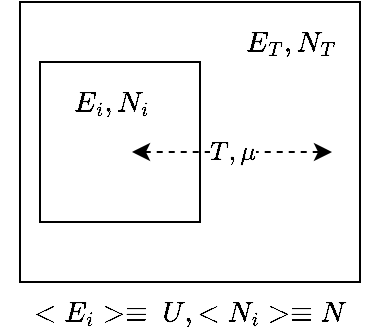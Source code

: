 <mxfile version="15.4.0" type="device"><diagram id="3P01Qw532Bdz4t8tUU-R" name="ページ1"><mxGraphModel dx="369" dy="332" grid="1" gridSize="10" guides="1" tooltips="1" connect="1" arrows="1" fold="1" page="1" pageScale="1" pageWidth="827" pageHeight="1169" math="1" shadow="0"><root><mxCell id="0"/><mxCell id="1" parent="0"/><mxCell id="kiYxxQsl7obKQp8VTWRI-1" value="" style="whiteSpace=wrap;html=1;aspect=fixed;" parent="1" vertex="1"><mxGeometry x="370" y="470" width="80" height="80" as="geometry"/></mxCell><mxCell id="kiYxxQsl7obKQp8VTWRI-2" value="`E_i, N_i`" style="text;html=1;resizable=0;autosize=1;align=center;verticalAlign=middle;points=[];fillColor=none;strokeColor=none;rounded=0;" parent="1" vertex="1"><mxGeometry x="370" y="480" width="70" height="20" as="geometry"/></mxCell><mxCell id="kiYxxQsl7obKQp8VTWRI-3" value="`E_T, N_T`" style="text;html=1;resizable=0;autosize=1;align=center;verticalAlign=middle;points=[];fillColor=none;strokeColor=none;rounded=0;" parent="1" vertex="1"><mxGeometry x="460" y="450" width="70" height="20" as="geometry"/></mxCell><mxCell id="kiYxxQsl7obKQp8VTWRI-10" value="`T, \mu`" style="endArrow=classic;html=1;rounded=0;dashed=1;edgeStyle=orthogonalEdgeStyle;startArrow=classic;startFill=1;" parent="1" edge="1"><mxGeometry relative="1" as="geometry"><mxPoint x="416" y="515" as="sourcePoint"/><mxPoint x="516" y="515" as="targetPoint"/></mxGeometry></mxCell><mxCell id="kiYxxQsl7obKQp8VTWRI-13" value="" style="rounded=0;whiteSpace=wrap;html=1;fillColor=none;" parent="1" vertex="1"><mxGeometry x="360" y="440" width="170" height="140" as="geometry"/></mxCell><mxCell id="BHZJqehfaYPuhj-lFt-N-1" value="`&amp;lt;E_i&amp;gt; \equiv&amp;nbsp;U, &amp;lt;N_i&amp;gt; \equiv N`" style="text;html=1;resizable=0;autosize=1;align=center;verticalAlign=middle;points=[];fillColor=none;strokeColor=none;rounded=0;" vertex="1" parent="1"><mxGeometry x="350" y="585" width="190" height="20" as="geometry"/></mxCell></root></mxGraphModel></diagram></mxfile>
